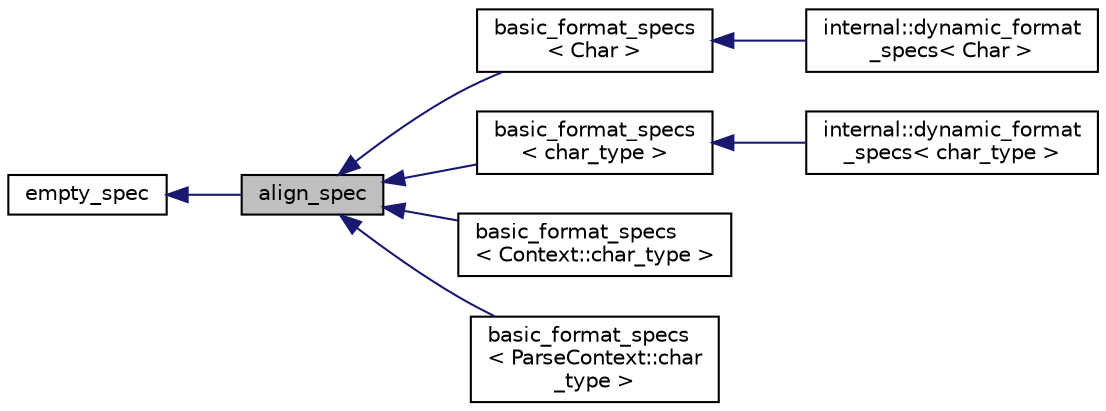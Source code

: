 digraph "align_spec"
{
  edge [fontname="Helvetica",fontsize="10",labelfontname="Helvetica",labelfontsize="10"];
  node [fontname="Helvetica",fontsize="10",shape=record];
  rankdir="LR";
  Node1 [label="align_spec",height=0.2,width=0.4,color="black", fillcolor="grey75", style="filled" fontcolor="black"];
  Node2 -> Node1 [dir="back",color="midnightblue",fontsize="10",style="solid",fontname="Helvetica"];
  Node2 [label="empty_spec",height=0.2,width=0.4,color="black", fillcolor="white", style="filled",URL="$structempty__spec.html"];
  Node1 -> Node3 [dir="back",color="midnightblue",fontsize="10",style="solid",fontname="Helvetica"];
  Node3 [label="basic_format_specs\l\< Char \>",height=0.2,width=0.4,color="black", fillcolor="white", style="filled",URL="$classbasic__format__specs.html"];
  Node3 -> Node4 [dir="back",color="midnightblue",fontsize="10",style="solid",fontname="Helvetica"];
  Node4 [label="internal::dynamic_format\l_specs\< Char \>",height=0.2,width=0.4,color="black", fillcolor="white", style="filled",URL="$structinternal_1_1dynamic__format__specs.html"];
  Node1 -> Node5 [dir="back",color="midnightblue",fontsize="10",style="solid",fontname="Helvetica"];
  Node5 [label="basic_format_specs\l\< char_type \>",height=0.2,width=0.4,color="black", fillcolor="white", style="filled",URL="$classbasic__format__specs.html"];
  Node5 -> Node6 [dir="back",color="midnightblue",fontsize="10",style="solid",fontname="Helvetica"];
  Node6 [label="internal::dynamic_format\l_specs\< char_type \>",height=0.2,width=0.4,color="black", fillcolor="white", style="filled",URL="$structinternal_1_1dynamic__format__specs.html"];
  Node1 -> Node7 [dir="back",color="midnightblue",fontsize="10",style="solid",fontname="Helvetica"];
  Node7 [label="basic_format_specs\l\< Context::char_type \>",height=0.2,width=0.4,color="black", fillcolor="white", style="filled",URL="$classbasic__format__specs.html"];
  Node1 -> Node8 [dir="back",color="midnightblue",fontsize="10",style="solid",fontname="Helvetica"];
  Node8 [label="basic_format_specs\l\< ParseContext::char\l_type \>",height=0.2,width=0.4,color="black", fillcolor="white", style="filled",URL="$classbasic__format__specs.html"];
}
